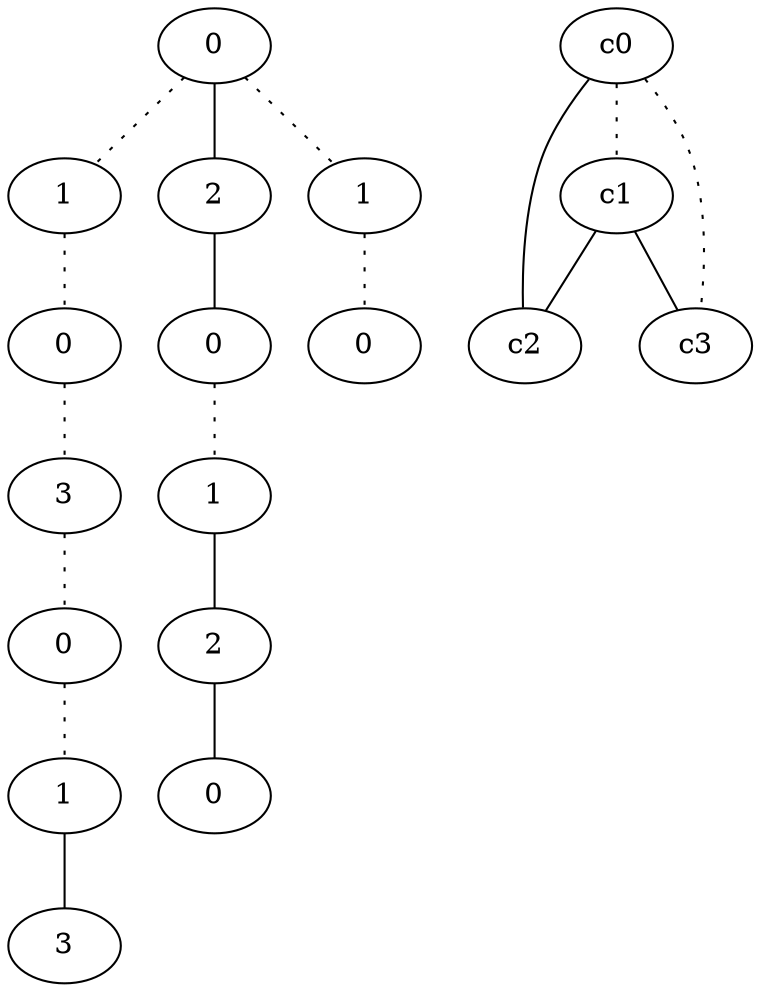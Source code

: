 graph {
a0[label=0];
a1[label=1];
a2[label=0];
a3[label=3];
a4[label=0];
a5[label=1];
a6[label=3];
a7[label=2];
a8[label=0];
a9[label=1];
a10[label=2];
a11[label=0];
a12[label=1];
a13[label=0];
a0 -- a1 [style=dotted];
a0 -- a7;
a0 -- a12 [style=dotted];
a1 -- a2 [style=dotted];
a2 -- a3 [style=dotted];
a3 -- a4 [style=dotted];
a4 -- a5 [style=dotted];
a5 -- a6;
a7 -- a8;
a8 -- a9 [style=dotted];
a9 -- a10;
a10 -- a11;
a12 -- a13 [style=dotted];
c0 -- c1 [style=dotted];
c0 -- c2;
c0 -- c3 [style=dotted];
c1 -- c2;
c1 -- c3;
}

